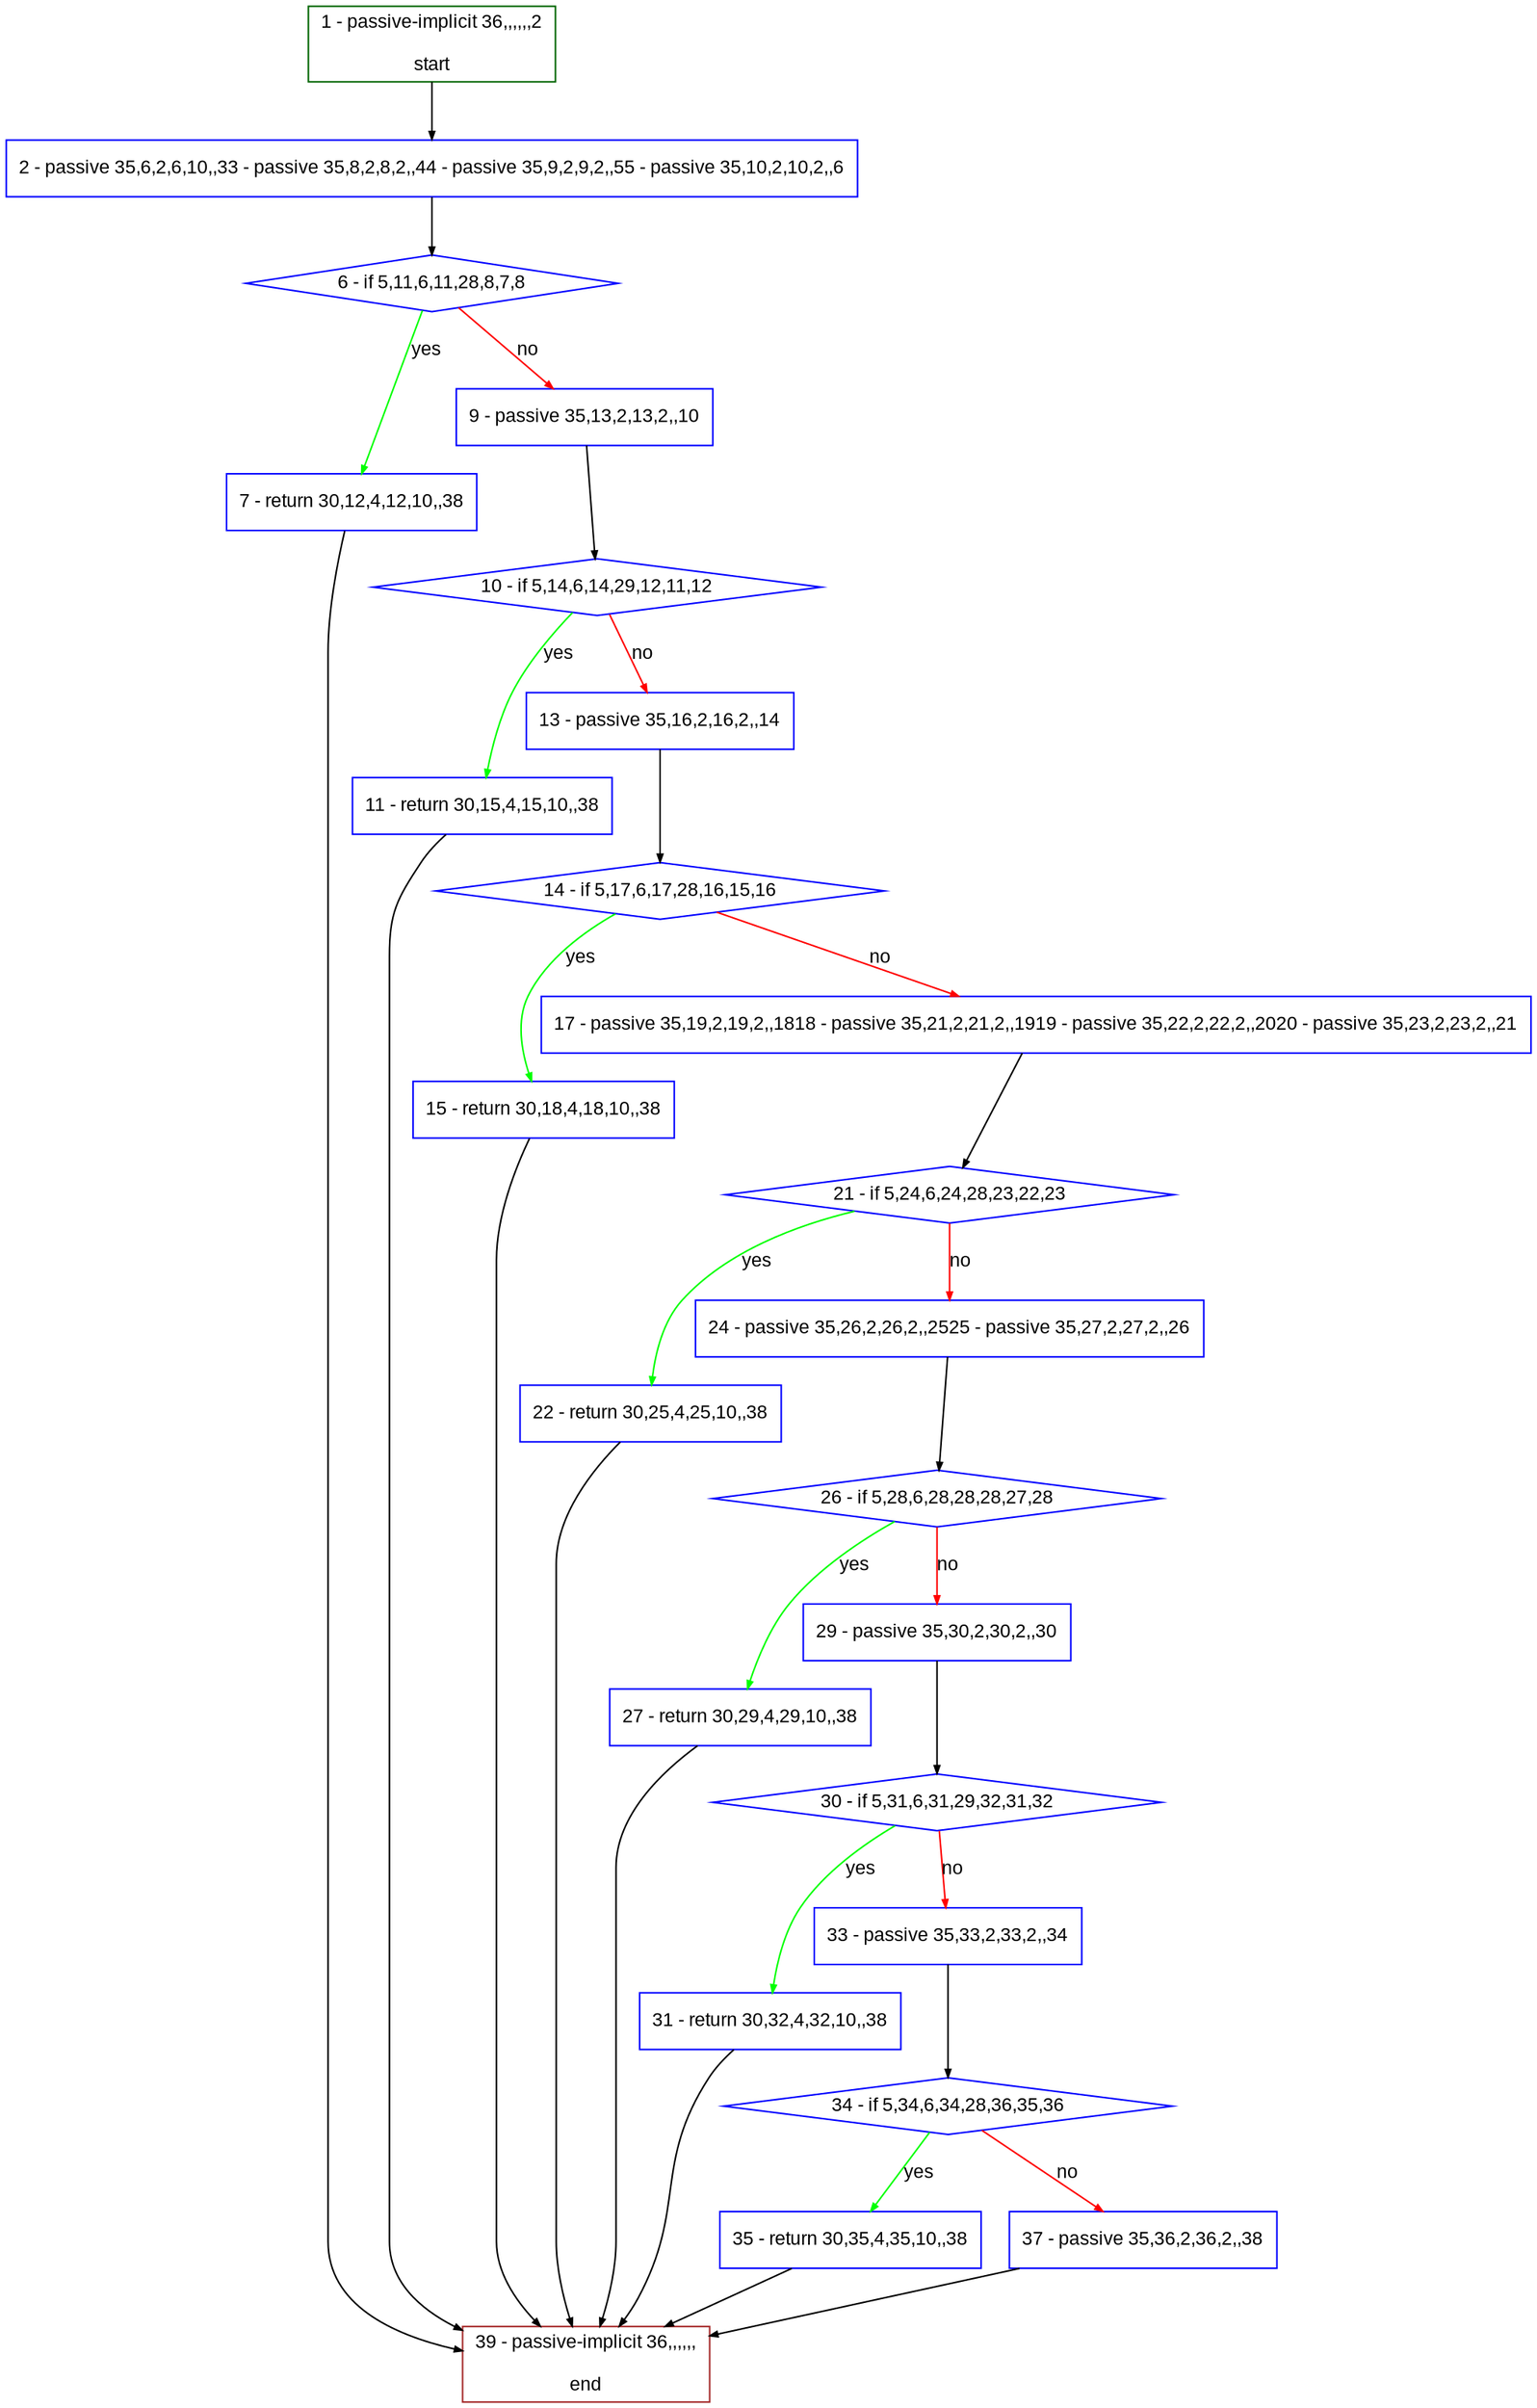 digraph "" {
  graph [bgcolor="white", fillcolor="#FFFFCC", pack="true", packmode="clust", fontname="Arial", label="", fontsize="12", compound="true", style="rounded,filled"];
  node [node_initialized="no", fillcolor="white", fontname="Arial", label="", color="grey", fontsize="12", fixedsize="false", compound="true", shape="rectangle", style="filled"];
  edge [arrowtail="none", lhead="", fontcolor="black", fontname="Arial", label="", color="black", fontsize="12", arrowhead="normal", arrowsize="0.5", compound="true", ltail="", dir="forward"];
  __N1 [fillcolor="#ffffff", label="2 - passive 35,6,2,6,10,,33 - passive 35,8,2,8,2,,44 - passive 35,9,2,9,2,,55 - passive 35,10,2,10,2,,6", color="#0000ff", shape="box", style="filled"];
  __N2 [fillcolor="#ffffff", label="1 - passive-implicit 36,,,,,,2\n\nstart", color="#006400", shape="box", style="filled"];
  __N3 [fillcolor="#ffffff", label="6 - if 5,11,6,11,28,8,7,8", color="#0000ff", shape="diamond", style="filled"];
  __N4 [fillcolor="#ffffff", label="7 - return 30,12,4,12,10,,38", color="#0000ff", shape="box", style="filled"];
  __N5 [fillcolor="#ffffff", label="9 - passive 35,13,2,13,2,,10", color="#0000ff", shape="box", style="filled"];
  __N6 [fillcolor="#ffffff", label="39 - passive-implicit 36,,,,,,\n\nend", color="#a52a2a", shape="box", style="filled"];
  __N7 [fillcolor="#ffffff", label="10 - if 5,14,6,14,29,12,11,12", color="#0000ff", shape="diamond", style="filled"];
  __N8 [fillcolor="#ffffff", label="11 - return 30,15,4,15,10,,38", color="#0000ff", shape="box", style="filled"];
  __N9 [fillcolor="#ffffff", label="13 - passive 35,16,2,16,2,,14", color="#0000ff", shape="box", style="filled"];
  __N10 [fillcolor="#ffffff", label="14 - if 5,17,6,17,28,16,15,16", color="#0000ff", shape="diamond", style="filled"];
  __N11 [fillcolor="#ffffff", label="15 - return 30,18,4,18,10,,38", color="#0000ff", shape="box", style="filled"];
  __N12 [fillcolor="#ffffff", label="17 - passive 35,19,2,19,2,,1818 - passive 35,21,2,21,2,,1919 - passive 35,22,2,22,2,,2020 - passive 35,23,2,23,2,,21", color="#0000ff", shape="box", style="filled"];
  __N13 [fillcolor="#ffffff", label="21 - if 5,24,6,24,28,23,22,23", color="#0000ff", shape="diamond", style="filled"];
  __N14 [fillcolor="#ffffff", label="22 - return 30,25,4,25,10,,38", color="#0000ff", shape="box", style="filled"];
  __N15 [fillcolor="#ffffff", label="24 - passive 35,26,2,26,2,,2525 - passive 35,27,2,27,2,,26", color="#0000ff", shape="box", style="filled"];
  __N16 [fillcolor="#ffffff", label="26 - if 5,28,6,28,28,28,27,28", color="#0000ff", shape="diamond", style="filled"];
  __N17 [fillcolor="#ffffff", label="27 - return 30,29,4,29,10,,38", color="#0000ff", shape="box", style="filled"];
  __N18 [fillcolor="#ffffff", label="29 - passive 35,30,2,30,2,,30", color="#0000ff", shape="box", style="filled"];
  __N19 [fillcolor="#ffffff", label="30 - if 5,31,6,31,29,32,31,32", color="#0000ff", shape="diamond", style="filled"];
  __N20 [fillcolor="#ffffff", label="31 - return 30,32,4,32,10,,38", color="#0000ff", shape="box", style="filled"];
  __N21 [fillcolor="#ffffff", label="33 - passive 35,33,2,33,2,,34", color="#0000ff", shape="box", style="filled"];
  __N22 [fillcolor="#ffffff", label="34 - if 5,34,6,34,28,36,35,36", color="#0000ff", shape="diamond", style="filled"];
  __N23 [fillcolor="#ffffff", label="35 - return 30,35,4,35,10,,38", color="#0000ff", shape="box", style="filled"];
  __N24 [fillcolor="#ffffff", label="37 - passive 35,36,2,36,2,,38", color="#0000ff", shape="box", style="filled"];
  __N2 -> __N1 [arrowtail="none", color="#000000", label="", arrowhead="normal", dir="forward"];
  __N1 -> __N3 [arrowtail="none", color="#000000", label="", arrowhead="normal", dir="forward"];
  __N3 -> __N4 [arrowtail="none", color="#00ff00", label="yes", arrowhead="normal", dir="forward"];
  __N3 -> __N5 [arrowtail="none", color="#ff0000", label="no", arrowhead="normal", dir="forward"];
  __N4 -> __N6 [arrowtail="none", color="#000000", label="", arrowhead="normal", dir="forward"];
  __N5 -> __N7 [arrowtail="none", color="#000000", label="", arrowhead="normal", dir="forward"];
  __N7 -> __N8 [arrowtail="none", color="#00ff00", label="yes", arrowhead="normal", dir="forward"];
  __N7 -> __N9 [arrowtail="none", color="#ff0000", label="no", arrowhead="normal", dir="forward"];
  __N8 -> __N6 [arrowtail="none", color="#000000", label="", arrowhead="normal", dir="forward"];
  __N9 -> __N10 [arrowtail="none", color="#000000", label="", arrowhead="normal", dir="forward"];
  __N10 -> __N11 [arrowtail="none", color="#00ff00", label="yes", arrowhead="normal", dir="forward"];
  __N10 -> __N12 [arrowtail="none", color="#ff0000", label="no", arrowhead="normal", dir="forward"];
  __N11 -> __N6 [arrowtail="none", color="#000000", label="", arrowhead="normal", dir="forward"];
  __N12 -> __N13 [arrowtail="none", color="#000000", label="", arrowhead="normal", dir="forward"];
  __N13 -> __N14 [arrowtail="none", color="#00ff00", label="yes", arrowhead="normal", dir="forward"];
  __N13 -> __N15 [arrowtail="none", color="#ff0000", label="no", arrowhead="normal", dir="forward"];
  __N14 -> __N6 [arrowtail="none", color="#000000", label="", arrowhead="normal", dir="forward"];
  __N15 -> __N16 [arrowtail="none", color="#000000", label="", arrowhead="normal", dir="forward"];
  __N16 -> __N17 [arrowtail="none", color="#00ff00", label="yes", arrowhead="normal", dir="forward"];
  __N16 -> __N18 [arrowtail="none", color="#ff0000", label="no", arrowhead="normal", dir="forward"];
  __N17 -> __N6 [arrowtail="none", color="#000000", label="", arrowhead="normal", dir="forward"];
  __N18 -> __N19 [arrowtail="none", color="#000000", label="", arrowhead="normal", dir="forward"];
  __N19 -> __N20 [arrowtail="none", color="#00ff00", label="yes", arrowhead="normal", dir="forward"];
  __N19 -> __N21 [arrowtail="none", color="#ff0000", label="no", arrowhead="normal", dir="forward"];
  __N20 -> __N6 [arrowtail="none", color="#000000", label="", arrowhead="normal", dir="forward"];
  __N21 -> __N22 [arrowtail="none", color="#000000", label="", arrowhead="normal", dir="forward"];
  __N22 -> __N23 [arrowtail="none", color="#00ff00", label="yes", arrowhead="normal", dir="forward"];
  __N22 -> __N24 [arrowtail="none", color="#ff0000", label="no", arrowhead="normal", dir="forward"];
  __N23 -> __N6 [arrowtail="none", color="#000000", label="", arrowhead="normal", dir="forward"];
  __N24 -> __N6 [arrowtail="none", color="#000000", label="", arrowhead="normal", dir="forward"];
}

